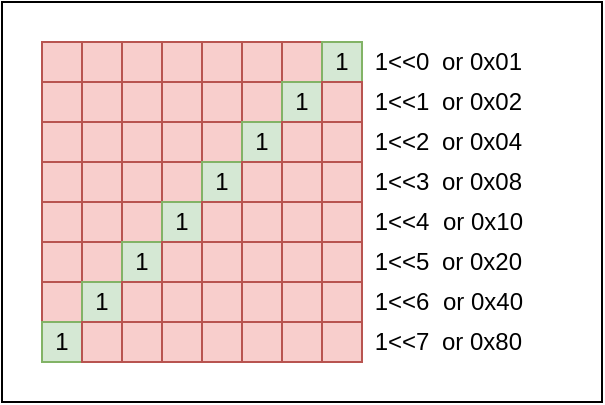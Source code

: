<mxfile version="20.8.16" type="device"><diagram name="Page-1" id="h49_0w6rGeiO3FWS9lWC"><mxGraphModel dx="637" dy="488" grid="1" gridSize="10" guides="1" tooltips="1" connect="1" arrows="1" fold="1" page="1" pageScale="1" pageWidth="827" pageHeight="1169" math="0" shadow="0"><root><mxCell id="0"/><mxCell id="1" parent="0"/><mxCell id="clt5cnehjJw0hHQtOl__-95" value="" style="rounded=0;whiteSpace=wrap;html=1;" vertex="1" parent="1"><mxGeometry x="260" y="260" width="300" height="200" as="geometry"/></mxCell><mxCell id="clt5cnehjJw0hHQtOl__-5" value="" style="rounded=0;whiteSpace=wrap;html=1;fillColor=#f8cecc;strokeColor=#b85450;" vertex="1" parent="1"><mxGeometry x="320" y="280" width="20" height="20" as="geometry"/></mxCell><mxCell id="clt5cnehjJw0hHQtOl__-6" value="" style="rounded=0;whiteSpace=wrap;html=1;fillColor=#f8cecc;strokeColor=#b85450;" vertex="1" parent="1"><mxGeometry x="340" y="280" width="20" height="20" as="geometry"/></mxCell><mxCell id="clt5cnehjJw0hHQtOl__-7" value="" style="rounded=0;whiteSpace=wrap;html=1;fillColor=#f8cecc;strokeColor=#b85450;" vertex="1" parent="1"><mxGeometry x="360" y="280" width="20" height="20" as="geometry"/></mxCell><mxCell id="clt5cnehjJw0hHQtOl__-8" value="" style="rounded=0;whiteSpace=wrap;html=1;fillColor=#f8cecc;strokeColor=#b85450;" vertex="1" parent="1"><mxGeometry x="380" y="280" width="20" height="20" as="geometry"/></mxCell><mxCell id="clt5cnehjJw0hHQtOl__-9" value="" style="rounded=0;whiteSpace=wrap;html=1;fillColor=#f8cecc;strokeColor=#b85450;" vertex="1" parent="1"><mxGeometry x="400" y="280" width="20" height="20" as="geometry"/></mxCell><mxCell id="clt5cnehjJw0hHQtOl__-10" value="1" style="rounded=0;whiteSpace=wrap;html=1;fillColor=#d5e8d4;strokeColor=#82b366;" vertex="1" parent="1"><mxGeometry x="420" y="280" width="20" height="20" as="geometry"/></mxCell><mxCell id="clt5cnehjJw0hHQtOl__-19" value="" style="rounded=0;whiteSpace=wrap;html=1;fillColor=#f8cecc;strokeColor=#b85450;" vertex="1" parent="1"><mxGeometry x="280" y="300" width="20" height="20" as="geometry"/></mxCell><mxCell id="clt5cnehjJw0hHQtOl__-20" value="" style="rounded=0;whiteSpace=wrap;html=1;fillColor=#f8cecc;strokeColor=#b85450;" vertex="1" parent="1"><mxGeometry x="300" y="300" width="20" height="20" as="geometry"/></mxCell><mxCell id="clt5cnehjJw0hHQtOl__-21" value="" style="rounded=0;whiteSpace=wrap;html=1;fillColor=#f8cecc;strokeColor=#b85450;" vertex="1" parent="1"><mxGeometry x="320" y="300" width="20" height="20" as="geometry"/></mxCell><mxCell id="clt5cnehjJw0hHQtOl__-22" value="" style="rounded=0;whiteSpace=wrap;html=1;fillColor=#f8cecc;strokeColor=#b85450;" vertex="1" parent="1"><mxGeometry x="340" y="300" width="20" height="20" as="geometry"/></mxCell><mxCell id="clt5cnehjJw0hHQtOl__-23" value="" style="rounded=0;whiteSpace=wrap;html=1;fillColor=#f8cecc;strokeColor=#b85450;" vertex="1" parent="1"><mxGeometry x="360" y="300" width="20" height="20" as="geometry"/></mxCell><mxCell id="clt5cnehjJw0hHQtOl__-24" value="" style="rounded=0;whiteSpace=wrap;html=1;fillColor=#f8cecc;strokeColor=#b85450;" vertex="1" parent="1"><mxGeometry x="380" y="300" width="20" height="20" as="geometry"/></mxCell><mxCell id="clt5cnehjJw0hHQtOl__-25" value="1" style="rounded=0;whiteSpace=wrap;html=1;fillColor=#d5e8d4;strokeColor=#82b366;" vertex="1" parent="1"><mxGeometry x="400" y="300" width="20" height="20" as="geometry"/></mxCell><mxCell id="clt5cnehjJw0hHQtOl__-26" value="" style="rounded=0;whiteSpace=wrap;html=1;fillColor=#f8cecc;strokeColor=#b85450;" vertex="1" parent="1"><mxGeometry x="420" y="300" width="20" height="20" as="geometry"/></mxCell><mxCell id="clt5cnehjJw0hHQtOl__-27" value="" style="rounded=0;whiteSpace=wrap;html=1;fillColor=#f8cecc;strokeColor=#b85450;" vertex="1" parent="1"><mxGeometry x="280" y="320" width="20" height="20" as="geometry"/></mxCell><mxCell id="clt5cnehjJw0hHQtOl__-28" value="" style="rounded=0;whiteSpace=wrap;html=1;fillColor=#f8cecc;strokeColor=#b85450;" vertex="1" parent="1"><mxGeometry x="300" y="320" width="20" height="20" as="geometry"/></mxCell><mxCell id="clt5cnehjJw0hHQtOl__-29" value="" style="rounded=0;whiteSpace=wrap;html=1;fillColor=#f8cecc;strokeColor=#b85450;" vertex="1" parent="1"><mxGeometry x="320" y="320" width="20" height="20" as="geometry"/></mxCell><mxCell id="clt5cnehjJw0hHQtOl__-30" value="" style="rounded=0;whiteSpace=wrap;html=1;fillColor=#f8cecc;strokeColor=#b85450;" vertex="1" parent="1"><mxGeometry x="340" y="320" width="20" height="20" as="geometry"/></mxCell><mxCell id="clt5cnehjJw0hHQtOl__-31" value="" style="rounded=0;whiteSpace=wrap;html=1;fillColor=#f8cecc;strokeColor=#b85450;" vertex="1" parent="1"><mxGeometry x="360" y="320" width="20" height="20" as="geometry"/></mxCell><mxCell id="clt5cnehjJw0hHQtOl__-32" value="1" style="rounded=0;whiteSpace=wrap;html=1;fillColor=#d5e8d4;strokeColor=#82b366;" vertex="1" parent="1"><mxGeometry x="380" y="320" width="20" height="20" as="geometry"/></mxCell><mxCell id="clt5cnehjJw0hHQtOl__-33" value="" style="rounded=0;whiteSpace=wrap;html=1;fillColor=#f8cecc;strokeColor=#b85450;" vertex="1" parent="1"><mxGeometry x="400" y="320" width="20" height="20" as="geometry"/></mxCell><mxCell id="clt5cnehjJw0hHQtOl__-34" value="" style="rounded=0;whiteSpace=wrap;html=1;fillColor=#f8cecc;strokeColor=#b85450;" vertex="1" parent="1"><mxGeometry x="420" y="320" width="20" height="20" as="geometry"/></mxCell><mxCell id="clt5cnehjJw0hHQtOl__-35" value="" style="rounded=0;whiteSpace=wrap;html=1;fillColor=#f8cecc;strokeColor=#b85450;" vertex="1" parent="1"><mxGeometry x="280" y="340" width="20" height="20" as="geometry"/></mxCell><mxCell id="clt5cnehjJw0hHQtOl__-36" value="" style="rounded=0;whiteSpace=wrap;html=1;fillColor=#f8cecc;strokeColor=#b85450;" vertex="1" parent="1"><mxGeometry x="300" y="340" width="20" height="20" as="geometry"/></mxCell><mxCell id="clt5cnehjJw0hHQtOl__-37" value="" style="rounded=0;whiteSpace=wrap;html=1;fillColor=#f8cecc;strokeColor=#b85450;" vertex="1" parent="1"><mxGeometry x="320" y="340" width="20" height="20" as="geometry"/></mxCell><mxCell id="clt5cnehjJw0hHQtOl__-38" value="" style="rounded=0;whiteSpace=wrap;html=1;fillColor=#f8cecc;strokeColor=#b85450;" vertex="1" parent="1"><mxGeometry x="340" y="340" width="20" height="20" as="geometry"/></mxCell><mxCell id="clt5cnehjJw0hHQtOl__-39" value="1" style="rounded=0;whiteSpace=wrap;html=1;fillColor=#d5e8d4;strokeColor=#82b366;" vertex="1" parent="1"><mxGeometry x="360" y="340" width="20" height="20" as="geometry"/></mxCell><mxCell id="clt5cnehjJw0hHQtOl__-40" value="" style="rounded=0;whiteSpace=wrap;html=1;fillColor=#f8cecc;strokeColor=#b85450;" vertex="1" parent="1"><mxGeometry x="380" y="340" width="20" height="20" as="geometry"/></mxCell><mxCell id="clt5cnehjJw0hHQtOl__-41" value="" style="rounded=0;whiteSpace=wrap;html=1;fillColor=#f8cecc;strokeColor=#b85450;" vertex="1" parent="1"><mxGeometry x="400" y="340" width="20" height="20" as="geometry"/></mxCell><mxCell id="clt5cnehjJw0hHQtOl__-42" value="" style="rounded=0;whiteSpace=wrap;html=1;fillColor=#f8cecc;strokeColor=#b85450;" vertex="1" parent="1"><mxGeometry x="420" y="340" width="20" height="20" as="geometry"/></mxCell><mxCell id="clt5cnehjJw0hHQtOl__-43" value="" style="rounded=0;whiteSpace=wrap;html=1;fillColor=#f8cecc;strokeColor=#b85450;" vertex="1" parent="1"><mxGeometry x="280" y="360" width="20" height="20" as="geometry"/></mxCell><mxCell id="clt5cnehjJw0hHQtOl__-44" value="" style="rounded=0;whiteSpace=wrap;html=1;fillColor=#f8cecc;strokeColor=#b85450;" vertex="1" parent="1"><mxGeometry x="300" y="360" width="20" height="20" as="geometry"/></mxCell><mxCell id="clt5cnehjJw0hHQtOl__-45" value="" style="rounded=0;whiteSpace=wrap;html=1;fillColor=#f8cecc;strokeColor=#b85450;" vertex="1" parent="1"><mxGeometry x="320" y="360" width="20" height="20" as="geometry"/></mxCell><mxCell id="clt5cnehjJw0hHQtOl__-46" value="1" style="rounded=0;whiteSpace=wrap;html=1;fillColor=#d5e8d4;strokeColor=#82b366;" vertex="1" parent="1"><mxGeometry x="340" y="360" width="20" height="20" as="geometry"/></mxCell><mxCell id="clt5cnehjJw0hHQtOl__-47" value="" style="rounded=0;whiteSpace=wrap;html=1;fillColor=#f8cecc;strokeColor=#b85450;" vertex="1" parent="1"><mxGeometry x="360" y="360" width="20" height="20" as="geometry"/></mxCell><mxCell id="clt5cnehjJw0hHQtOl__-48" value="" style="rounded=0;whiteSpace=wrap;html=1;fillColor=#f8cecc;strokeColor=#b85450;" vertex="1" parent="1"><mxGeometry x="380" y="360" width="20" height="20" as="geometry"/></mxCell><mxCell id="clt5cnehjJw0hHQtOl__-49" value="" style="rounded=0;whiteSpace=wrap;html=1;fillColor=#f8cecc;strokeColor=#b85450;" vertex="1" parent="1"><mxGeometry x="400" y="360" width="20" height="20" as="geometry"/></mxCell><mxCell id="clt5cnehjJw0hHQtOl__-50" value="" style="rounded=0;whiteSpace=wrap;html=1;fillColor=#f8cecc;strokeColor=#b85450;" vertex="1" parent="1"><mxGeometry x="420" y="360" width="20" height="20" as="geometry"/></mxCell><mxCell id="clt5cnehjJw0hHQtOl__-51" value="" style="rounded=0;whiteSpace=wrap;html=1;fillColor=#f8cecc;strokeColor=#b85450;" vertex="1" parent="1"><mxGeometry x="280" y="380" width="20" height="20" as="geometry"/></mxCell><mxCell id="clt5cnehjJw0hHQtOl__-52" value="" style="rounded=0;whiteSpace=wrap;html=1;fillColor=#f8cecc;strokeColor=#b85450;" vertex="1" parent="1"><mxGeometry x="300" y="380" width="20" height="20" as="geometry"/></mxCell><mxCell id="clt5cnehjJw0hHQtOl__-53" value="1" style="rounded=0;whiteSpace=wrap;html=1;fillColor=#d5e8d4;strokeColor=#82b366;" vertex="1" parent="1"><mxGeometry x="320" y="380" width="20" height="20" as="geometry"/></mxCell><mxCell id="clt5cnehjJw0hHQtOl__-54" value="" style="rounded=0;whiteSpace=wrap;html=1;fillColor=#f8cecc;strokeColor=#b85450;" vertex="1" parent="1"><mxGeometry x="340" y="380" width="20" height="20" as="geometry"/></mxCell><mxCell id="clt5cnehjJw0hHQtOl__-55" value="" style="rounded=0;whiteSpace=wrap;html=1;fillColor=#f8cecc;strokeColor=#b85450;" vertex="1" parent="1"><mxGeometry x="360" y="380" width="20" height="20" as="geometry"/></mxCell><mxCell id="clt5cnehjJw0hHQtOl__-56" value="" style="rounded=0;whiteSpace=wrap;html=1;fillColor=#f8cecc;strokeColor=#b85450;" vertex="1" parent="1"><mxGeometry x="380" y="380" width="20" height="20" as="geometry"/></mxCell><mxCell id="clt5cnehjJw0hHQtOl__-57" value="" style="rounded=0;whiteSpace=wrap;html=1;fillColor=#f8cecc;strokeColor=#b85450;" vertex="1" parent="1"><mxGeometry x="400" y="380" width="20" height="20" as="geometry"/></mxCell><mxCell id="clt5cnehjJw0hHQtOl__-58" value="" style="rounded=0;whiteSpace=wrap;html=1;fillColor=#f8cecc;strokeColor=#b85450;" vertex="1" parent="1"><mxGeometry x="420" y="380" width="20" height="20" as="geometry"/></mxCell><mxCell id="clt5cnehjJw0hHQtOl__-59" value="" style="rounded=0;whiteSpace=wrap;html=1;fillColor=#f8cecc;strokeColor=#b85450;" vertex="1" parent="1"><mxGeometry x="280" y="400" width="20" height="20" as="geometry"/></mxCell><mxCell id="clt5cnehjJw0hHQtOl__-60" value="1" style="rounded=0;whiteSpace=wrap;html=1;fillColor=#d5e8d4;strokeColor=#82b366;" vertex="1" parent="1"><mxGeometry x="300" y="400" width="20" height="20" as="geometry"/></mxCell><mxCell id="clt5cnehjJw0hHQtOl__-61" value="" style="rounded=0;whiteSpace=wrap;html=1;fillColor=#f8cecc;strokeColor=#b85450;" vertex="1" parent="1"><mxGeometry x="320" y="400" width="20" height="20" as="geometry"/></mxCell><mxCell id="clt5cnehjJw0hHQtOl__-62" value="" style="rounded=0;whiteSpace=wrap;html=1;fillColor=#f8cecc;strokeColor=#b85450;" vertex="1" parent="1"><mxGeometry x="340" y="400" width="20" height="20" as="geometry"/></mxCell><mxCell id="clt5cnehjJw0hHQtOl__-63" value="" style="rounded=0;whiteSpace=wrap;html=1;fillColor=#f8cecc;strokeColor=#b85450;" vertex="1" parent="1"><mxGeometry x="360" y="400" width="20" height="20" as="geometry"/></mxCell><mxCell id="clt5cnehjJw0hHQtOl__-64" value="" style="rounded=0;whiteSpace=wrap;html=1;fillColor=#f8cecc;strokeColor=#b85450;" vertex="1" parent="1"><mxGeometry x="380" y="400" width="20" height="20" as="geometry"/></mxCell><mxCell id="clt5cnehjJw0hHQtOl__-65" value="" style="rounded=0;whiteSpace=wrap;html=1;fillColor=#f8cecc;strokeColor=#b85450;" vertex="1" parent="1"><mxGeometry x="400" y="400" width="20" height="20" as="geometry"/></mxCell><mxCell id="clt5cnehjJw0hHQtOl__-66" value="" style="rounded=0;whiteSpace=wrap;html=1;fillColor=#f8cecc;strokeColor=#b85450;" vertex="1" parent="1"><mxGeometry x="420" y="400" width="20" height="20" as="geometry"/></mxCell><mxCell id="clt5cnehjJw0hHQtOl__-67" value="1" style="rounded=0;whiteSpace=wrap;html=1;fillColor=#d5e8d4;strokeColor=#82b366;" vertex="1" parent="1"><mxGeometry x="280" y="420" width="20" height="20" as="geometry"/></mxCell><mxCell id="clt5cnehjJw0hHQtOl__-68" value="" style="rounded=0;whiteSpace=wrap;html=1;fillColor=#f8cecc;strokeColor=#b85450;" vertex="1" parent="1"><mxGeometry x="300" y="420" width="20" height="20" as="geometry"/></mxCell><mxCell id="clt5cnehjJw0hHQtOl__-69" value="" style="rounded=0;whiteSpace=wrap;html=1;fillColor=#f8cecc;strokeColor=#b85450;" vertex="1" parent="1"><mxGeometry x="320" y="420" width="20" height="20" as="geometry"/></mxCell><mxCell id="clt5cnehjJw0hHQtOl__-70" value="" style="rounded=0;whiteSpace=wrap;html=1;fillColor=#f8cecc;strokeColor=#b85450;" vertex="1" parent="1"><mxGeometry x="340" y="420" width="20" height="20" as="geometry"/></mxCell><mxCell id="clt5cnehjJw0hHQtOl__-71" value="" style="rounded=0;whiteSpace=wrap;html=1;fillColor=#f8cecc;strokeColor=#b85450;" vertex="1" parent="1"><mxGeometry x="360" y="420" width="20" height="20" as="geometry"/></mxCell><mxCell id="clt5cnehjJw0hHQtOl__-72" value="" style="rounded=0;whiteSpace=wrap;html=1;fillColor=#f8cecc;strokeColor=#b85450;" vertex="1" parent="1"><mxGeometry x="380" y="420" width="20" height="20" as="geometry"/></mxCell><mxCell id="clt5cnehjJw0hHQtOl__-73" value="" style="rounded=0;whiteSpace=wrap;html=1;fillColor=#f8cecc;strokeColor=#b85450;" vertex="1" parent="1"><mxGeometry x="400" y="420" width="20" height="20" as="geometry"/></mxCell><mxCell id="clt5cnehjJw0hHQtOl__-74" value="" style="rounded=0;whiteSpace=wrap;html=1;fillColor=#f8cecc;strokeColor=#b85450;" vertex="1" parent="1"><mxGeometry x="420" y="420" width="20" height="20" as="geometry"/></mxCell><mxCell id="clt5cnehjJw0hHQtOl__-75" value="1&amp;lt;&amp;lt;0" style="text;html=1;strokeColor=none;fillColor=none;align=center;verticalAlign=middle;whiteSpace=wrap;rounded=0;" vertex="1" parent="1"><mxGeometry x="440" y="282.5" width="40" height="15" as="geometry"/></mxCell><mxCell id="clt5cnehjJw0hHQtOl__-76" value="1&amp;lt;&amp;lt;1" style="text;html=1;strokeColor=none;fillColor=none;align=center;verticalAlign=middle;whiteSpace=wrap;rounded=0;" vertex="1" parent="1"><mxGeometry x="440" y="302.5" width="40" height="15" as="geometry"/></mxCell><mxCell id="clt5cnehjJw0hHQtOl__-77" value="1&amp;lt;&amp;lt;2" style="text;html=1;strokeColor=none;fillColor=none;align=center;verticalAlign=middle;whiteSpace=wrap;rounded=0;" vertex="1" parent="1"><mxGeometry x="440" y="322.5" width="40" height="15" as="geometry"/></mxCell><mxCell id="clt5cnehjJw0hHQtOl__-78" value="1&amp;lt;&amp;lt;3" style="text;html=1;strokeColor=none;fillColor=none;align=center;verticalAlign=middle;whiteSpace=wrap;rounded=0;" vertex="1" parent="1"><mxGeometry x="440" y="342.5" width="40" height="15" as="geometry"/></mxCell><mxCell id="clt5cnehjJw0hHQtOl__-79" value="1&amp;lt;&amp;lt;4" style="text;html=1;strokeColor=none;fillColor=none;align=center;verticalAlign=middle;whiteSpace=wrap;rounded=0;" vertex="1" parent="1"><mxGeometry x="440" y="362.5" width="40" height="15" as="geometry"/></mxCell><mxCell id="clt5cnehjJw0hHQtOl__-80" value="1&amp;lt;&amp;lt;5" style="text;html=1;strokeColor=none;fillColor=none;align=center;verticalAlign=middle;whiteSpace=wrap;rounded=0;" vertex="1" parent="1"><mxGeometry x="440" y="382.5" width="40" height="15" as="geometry"/></mxCell><mxCell id="clt5cnehjJw0hHQtOl__-81" value="1&amp;lt;&amp;lt;6" style="text;html=1;strokeColor=none;fillColor=none;align=center;verticalAlign=middle;whiteSpace=wrap;rounded=0;" vertex="1" parent="1"><mxGeometry x="440" y="402.5" width="40" height="15" as="geometry"/></mxCell><mxCell id="clt5cnehjJw0hHQtOl__-82" value="1&amp;lt;&amp;lt;7" style="text;html=1;strokeColor=none;fillColor=none;align=center;verticalAlign=middle;whiteSpace=wrap;rounded=0;" vertex="1" parent="1"><mxGeometry x="440" y="422.5" width="40" height="15" as="geometry"/></mxCell><mxCell id="clt5cnehjJw0hHQtOl__-83" value="or 0x01" style="text;html=1;strokeColor=none;fillColor=none;align=center;verticalAlign=middle;whiteSpace=wrap;rounded=0;" vertex="1" parent="1"><mxGeometry x="470" y="282.5" width="60" height="15" as="geometry"/></mxCell><mxCell id="clt5cnehjJw0hHQtOl__-84" value="or 0x02" style="text;html=1;strokeColor=none;fillColor=none;align=center;verticalAlign=middle;whiteSpace=wrap;rounded=0;" vertex="1" parent="1"><mxGeometry x="470" y="302.5" width="60" height="15" as="geometry"/></mxCell><mxCell id="clt5cnehjJw0hHQtOl__-85" value="or 0x04" style="text;html=1;strokeColor=none;fillColor=none;align=center;verticalAlign=middle;whiteSpace=wrap;rounded=0;" vertex="1" parent="1"><mxGeometry x="475" y="322.5" width="50" height="15" as="geometry"/></mxCell><mxCell id="clt5cnehjJw0hHQtOl__-86" value="or 0x08" style="text;html=1;strokeColor=none;fillColor=none;align=center;verticalAlign=middle;whiteSpace=wrap;rounded=0;" vertex="1" parent="1"><mxGeometry x="475" y="342.5" width="50" height="15" as="geometry"/></mxCell><mxCell id="clt5cnehjJw0hHQtOl__-87" value="or 0x10" style="text;html=1;strokeColor=none;fillColor=none;align=center;verticalAlign=middle;whiteSpace=wrap;rounded=0;" vertex="1" parent="1"><mxGeometry x="477.5" y="362.5" width="45" height="15" as="geometry"/></mxCell><mxCell id="clt5cnehjJw0hHQtOl__-88" value="or 0x20" style="text;html=1;strokeColor=none;fillColor=none;align=center;verticalAlign=middle;whiteSpace=wrap;rounded=0;" vertex="1" parent="1"><mxGeometry x="475" y="382.5" width="50" height="15" as="geometry"/></mxCell><mxCell id="clt5cnehjJw0hHQtOl__-89" value="or 0x40" style="text;html=1;strokeColor=none;fillColor=none;align=center;verticalAlign=middle;whiteSpace=wrap;rounded=0;" vertex="1" parent="1"><mxGeometry x="477.5" y="402.5" width="45" height="15" as="geometry"/></mxCell><mxCell id="clt5cnehjJw0hHQtOl__-90" value="or 0x80" style="text;html=1;strokeColor=none;fillColor=none;align=center;verticalAlign=middle;whiteSpace=wrap;rounded=0;" vertex="1" parent="1"><mxGeometry x="475" y="422.5" width="50" height="15" as="geometry"/></mxCell><mxCell id="clt5cnehjJw0hHQtOl__-93" value="" style="rounded=0;whiteSpace=wrap;html=1;fillColor=#f8cecc;strokeColor=#b85450;" vertex="1" parent="1"><mxGeometry x="300" y="280" width="20" height="20" as="geometry"/></mxCell><mxCell id="clt5cnehjJw0hHQtOl__-94" value="" style="rounded=0;whiteSpace=wrap;html=1;fillColor=#f8cecc;strokeColor=#b85450;" vertex="1" parent="1"><mxGeometry x="280" y="280" width="20" height="20" as="geometry"/></mxCell></root></mxGraphModel></diagram></mxfile>